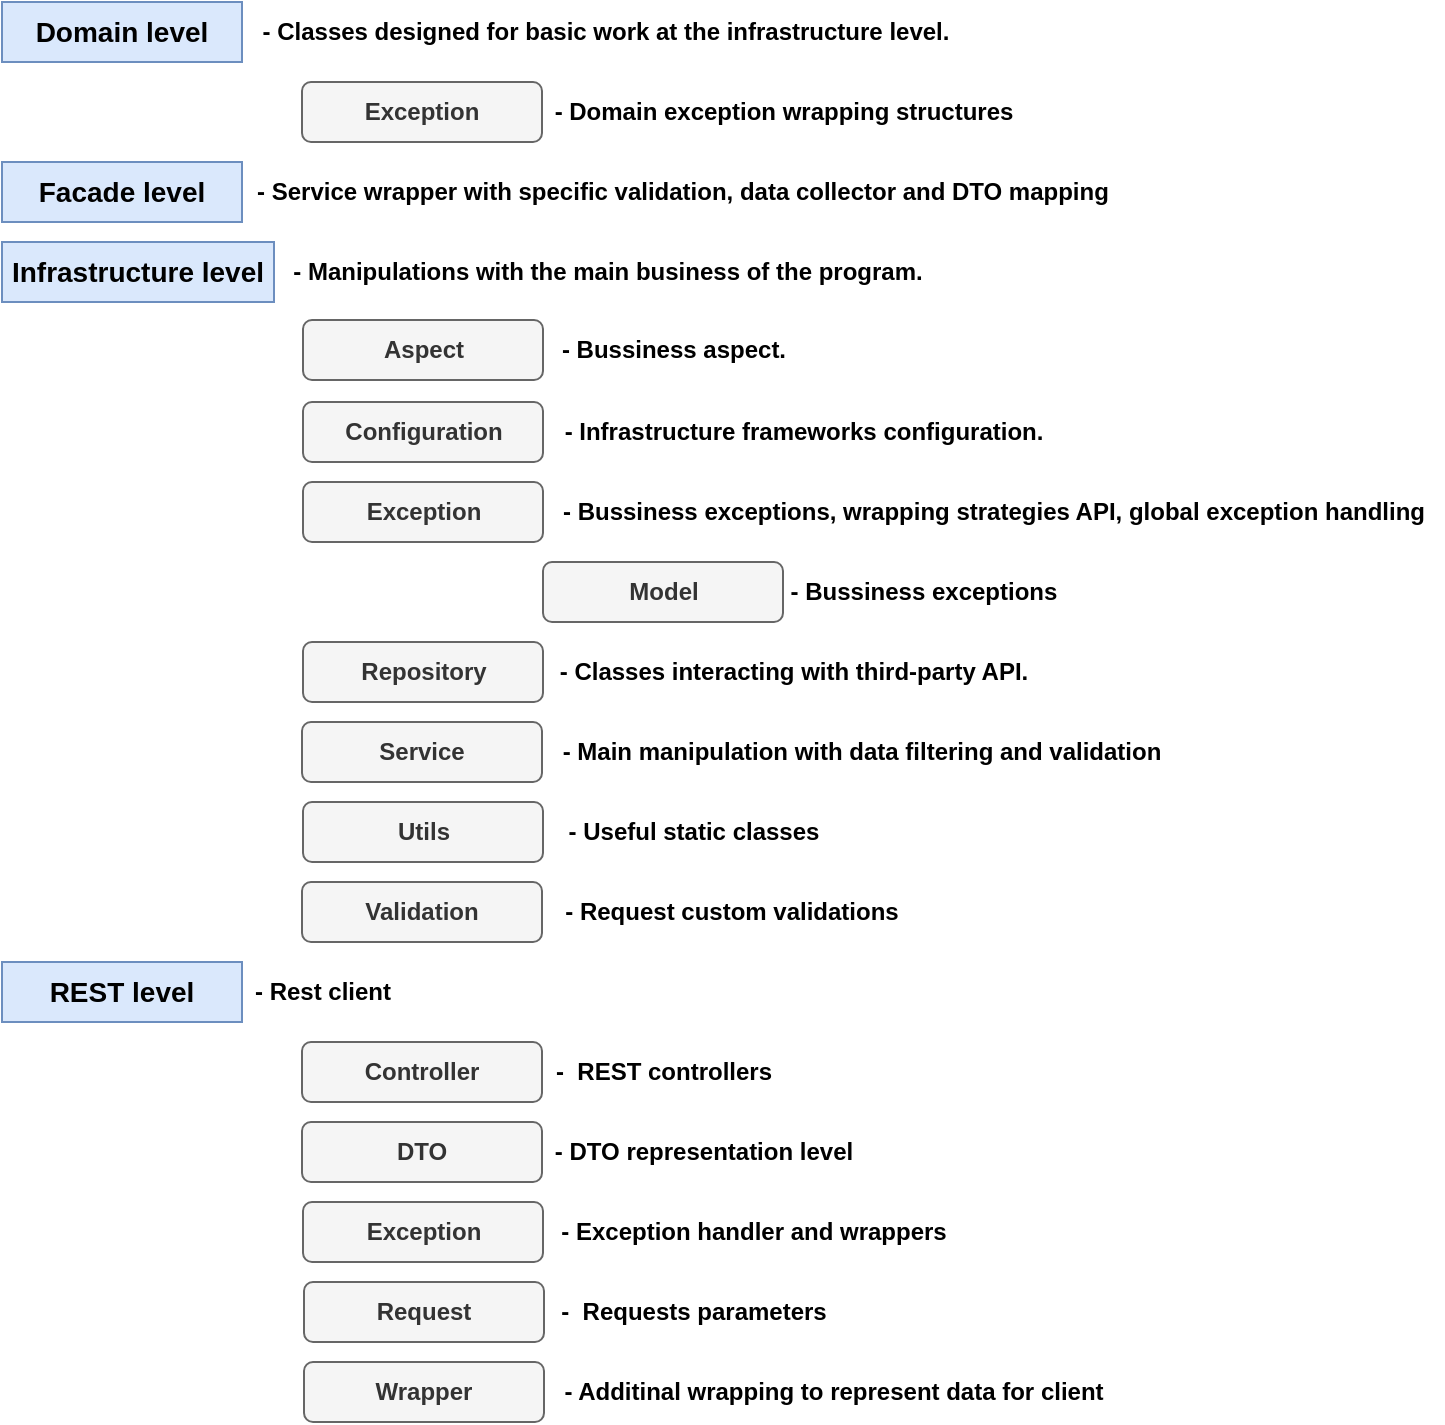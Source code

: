 <mxfile version="21.6.8" type="device">
  <diagram name="Страница 1" id="7d_37-fTi4GixDlDA_kG">
    <mxGraphModel dx="521" dy="557" grid="1" gridSize="10" guides="1" tooltips="1" connect="1" arrows="1" fold="1" page="1" pageScale="1" pageWidth="827" pageHeight="1169" background="#ffffff" math="0" shadow="0">
      <root>
        <mxCell id="0" />
        <mxCell id="1" parent="0" />
        <mxCell id="MtCZTmYr21M7vjXc_pHW-1" value="&lt;b&gt;&lt;font style=&quot;font-size: 14px;&quot;&gt;Domain level&lt;/font&gt;&lt;/b&gt;" style="rounded=0;whiteSpace=wrap;html=1;fillColor=#dae8fc;strokeColor=#6c8ebf;" parent="1" vertex="1">
          <mxGeometry width="120" height="30" as="geometry" />
        </mxCell>
        <mxCell id="MtCZTmYr21M7vjXc_pHW-2" value="&lt;b&gt;&lt;font style=&quot;font-size: 14px;&quot;&gt;Infrastructure level&lt;/font&gt;&lt;/b&gt;" style="rounded=0;whiteSpace=wrap;html=1;fillColor=#dae8fc;strokeColor=#6c8ebf;" parent="1" vertex="1">
          <mxGeometry y="120" width="136" height="30" as="geometry" />
        </mxCell>
        <mxCell id="MtCZTmYr21M7vjXc_pHW-7" value="&lt;b&gt;Repository&lt;/b&gt;" style="rounded=1;whiteSpace=wrap;html=1;fillColor=#f5f5f5;fontColor=#333333;strokeColor=#666666;" parent="1" vertex="1">
          <mxGeometry x="150.5" y="320" width="120" height="30" as="geometry" />
        </mxCell>
        <mxCell id="MtCZTmYr21M7vjXc_pHW-9" value="&lt;b&gt;Exception&lt;/b&gt;" style="rounded=1;whiteSpace=wrap;html=1;fillColor=#f5f5f5;fontColor=#333333;strokeColor=#666666;" parent="1" vertex="1">
          <mxGeometry x="150.5" y="240" width="120" height="30" as="geometry" />
        </mxCell>
        <mxCell id="MtCZTmYr21M7vjXc_pHW-11" value="&lt;b&gt;Service&lt;/b&gt;" style="rounded=1;whiteSpace=wrap;html=1;fillColor=#f5f5f5;fontColor=#333333;strokeColor=#666666;" parent="1" vertex="1">
          <mxGeometry x="150" y="360" width="120" height="30" as="geometry" />
        </mxCell>
        <mxCell id="MtCZTmYr21M7vjXc_pHW-12" value="&lt;b&gt;&lt;font style=&quot;font-size: 14px;&quot;&gt;Facade level&lt;/font&gt;&lt;/b&gt;" style="rounded=0;whiteSpace=wrap;html=1;fillColor=#dae8fc;strokeColor=#6c8ebf;" parent="1" vertex="1">
          <mxGeometry y="80" width="120" height="30" as="geometry" />
        </mxCell>
        <mxCell id="OrPyA3RsfU1pUgoPuXtA-1" value="&lt;b&gt;Configuration&lt;/b&gt;" style="rounded=1;whiteSpace=wrap;html=1;fillColor=#f5f5f5;fontColor=#333333;strokeColor=#666666;" parent="1" vertex="1">
          <mxGeometry x="150.5" y="200" width="120" height="30" as="geometry" />
        </mxCell>
        <mxCell id="OrPyA3RsfU1pUgoPuXtA-22" value="&lt;b&gt;DTO&lt;/b&gt;" style="rounded=1;whiteSpace=wrap;html=1;fillColor=#f5f5f5;fontColor=#333333;strokeColor=#666666;" parent="1" vertex="1">
          <mxGeometry x="150" y="560" width="120" height="30" as="geometry" />
        </mxCell>
        <mxCell id="OrPyA3RsfU1pUgoPuXtA-31" value="&lt;b&gt;Utils&lt;/b&gt;" style="rounded=1;whiteSpace=wrap;html=1;fillColor=#f5f5f5;fontColor=#333333;strokeColor=#666666;" parent="1" vertex="1">
          <mxGeometry x="150.5" y="400" width="120" height="30" as="geometry" />
        </mxCell>
        <mxCell id="7jz2_esBmiBCuAwYqWAt-1" value="&lt;b&gt;Aspect&lt;/b&gt;" style="rounded=1;whiteSpace=wrap;html=1;fillColor=#f5f5f5;fontColor=#333333;strokeColor=#666666;" parent="1" vertex="1">
          <mxGeometry x="150.5" y="159" width="120" height="30" as="geometry" />
        </mxCell>
        <mxCell id="l8bWjbpyHUI-m3LitHQ1-9" value="&lt;b&gt;-&amp;nbsp;Classes designed for basic work at the infrastructure level.&lt;/b&gt;" style="text;html=1;strokeColor=none;fillColor=none;align=center;verticalAlign=middle;whiteSpace=wrap;rounded=0;" parent="1" vertex="1">
          <mxGeometry x="120" width="364" height="30" as="geometry" />
        </mxCell>
        <mxCell id="l8bWjbpyHUI-m3LitHQ1-10" value="&lt;b&gt;- Manipulations with the main business of the program.&lt;/b&gt;" style="text;html=1;strokeColor=none;fillColor=none;align=center;verticalAlign=middle;whiteSpace=wrap;rounded=0;" parent="1" vertex="1">
          <mxGeometry x="136" y="120" width="334" height="30" as="geometry" />
        </mxCell>
        <mxCell id="l8bWjbpyHUI-m3LitHQ1-11" value="&lt;b&gt;-&amp;nbsp;Classes interacting with third-party API.&lt;/b&gt;" style="text;html=1;strokeColor=none;fillColor=none;align=center;verticalAlign=middle;whiteSpace=wrap;rounded=0;" parent="1" vertex="1">
          <mxGeometry x="270.5" y="320" width="250" height="30" as="geometry" />
        </mxCell>
        <mxCell id="l8bWjbpyHUI-m3LitHQ1-12" value="&lt;b&gt;- Bussiness aspect.&lt;/b&gt;" style="text;html=1;strokeColor=none;fillColor=none;align=center;verticalAlign=middle;whiteSpace=wrap;rounded=0;" parent="1" vertex="1">
          <mxGeometry x="270.5" y="159" width="130" height="30" as="geometry" />
        </mxCell>
        <mxCell id="l8bWjbpyHUI-m3LitHQ1-13" value="&lt;b&gt;- Infrastructure frameworks configuration.&lt;/b&gt;" style="text;html=1;strokeColor=none;fillColor=none;align=center;verticalAlign=middle;whiteSpace=wrap;rounded=0;" parent="1" vertex="1">
          <mxGeometry x="270.5" y="200" width="260" height="30" as="geometry" />
        </mxCell>
        <mxCell id="l8bWjbpyHUI-m3LitHQ1-14" value="&lt;b&gt;- Bussiness exceptions, wrapping strategies API, global exception handling&lt;/b&gt;" style="text;html=1;strokeColor=none;fillColor=none;align=center;verticalAlign=middle;whiteSpace=wrap;rounded=0;" parent="1" vertex="1">
          <mxGeometry x="270.5" y="240" width="450" height="30" as="geometry" />
        </mxCell>
        <mxCell id="l8bWjbpyHUI-m3LitHQ1-17" value="&lt;b&gt;- Main manipulation with data filtering and validation&lt;/b&gt;" style="text;html=1;strokeColor=none;fillColor=none;align=center;verticalAlign=middle;whiteSpace=wrap;rounded=0;" parent="1" vertex="1">
          <mxGeometry x="270" y="360" width="320" height="30" as="geometry" />
        </mxCell>
        <mxCell id="l8bWjbpyHUI-m3LitHQ1-18" value="&lt;b&gt;- Useful static classes&lt;/b&gt;" style="text;html=1;strokeColor=none;fillColor=none;align=center;verticalAlign=middle;whiteSpace=wrap;rounded=0;" parent="1" vertex="1">
          <mxGeometry x="270.5" y="400" width="150" height="30" as="geometry" />
        </mxCell>
        <mxCell id="l8bWjbpyHUI-m3LitHQ1-19" value="&lt;b&gt;- Service wrapper with specific validation, data collector and DTO mapping&lt;/b&gt;" style="text;html=1;strokeColor=none;fillColor=none;align=center;verticalAlign=middle;whiteSpace=wrap;rounded=0;" parent="1" vertex="1">
          <mxGeometry x="121" y="80" width="439" height="30" as="geometry" />
        </mxCell>
        <mxCell id="l8bWjbpyHUI-m3LitHQ1-20" value="&lt;b&gt;- DTO representation level&lt;/b&gt;" style="text;html=1;strokeColor=none;fillColor=none;align=center;verticalAlign=middle;whiteSpace=wrap;rounded=0;" parent="1" vertex="1">
          <mxGeometry x="270.5" y="560" width="159.5" height="30" as="geometry" />
        </mxCell>
        <mxCell id="3KQXKHueSYx6VL7PENla-1" value="&lt;b&gt;&lt;font style=&quot;font-size: 14px;&quot;&gt;REST level&lt;/font&gt;&lt;/b&gt;" style="rounded=0;whiteSpace=wrap;html=1;fillColor=#dae8fc;strokeColor=#6c8ebf;" parent="1" vertex="1">
          <mxGeometry y="480" width="120" height="30" as="geometry" />
        </mxCell>
        <mxCell id="V57Vf6CfbFbocXPLcUR7-2" value="&lt;b&gt;- Rest client&lt;/b&gt;" style="text;html=1;strokeColor=none;fillColor=none;align=center;verticalAlign=middle;whiteSpace=wrap;rounded=0;" parent="1" vertex="1">
          <mxGeometry x="121" y="480" width="79" height="30" as="geometry" />
        </mxCell>
        <mxCell id="V57Vf6CfbFbocXPLcUR7-3" value="&lt;b&gt;Controller&lt;/b&gt;" style="rounded=1;whiteSpace=wrap;html=1;fillColor=#f5f5f5;fontColor=#333333;strokeColor=#666666;" parent="1" vertex="1">
          <mxGeometry x="150" y="520" width="120" height="30" as="geometry" />
        </mxCell>
        <mxCell id="V57Vf6CfbFbocXPLcUR7-4" value="&lt;b&gt;-&amp;nbsp; REST controllers&lt;/b&gt;" style="text;html=1;strokeColor=none;fillColor=none;align=center;verticalAlign=middle;whiteSpace=wrap;rounded=0;" parent="1" vertex="1">
          <mxGeometry x="270.5" y="520" width="119.5" height="30" as="geometry" />
        </mxCell>
        <mxCell id="V57Vf6CfbFbocXPLcUR7-5" value="&lt;b&gt;Exception&lt;/b&gt;" style="rounded=1;whiteSpace=wrap;html=1;fillColor=#f5f5f5;fontColor=#333333;strokeColor=#666666;" parent="1" vertex="1">
          <mxGeometry x="150.5" y="600" width="120" height="30" as="geometry" />
        </mxCell>
        <mxCell id="V57Vf6CfbFbocXPLcUR7-6" value="&lt;b&gt;- Exception handler and wrappers&lt;/b&gt;" style="text;html=1;strokeColor=none;fillColor=none;align=center;verticalAlign=middle;whiteSpace=wrap;rounded=0;" parent="1" vertex="1">
          <mxGeometry x="270.5" y="600" width="209.5" height="30" as="geometry" />
        </mxCell>
        <mxCell id="V57Vf6CfbFbocXPLcUR7-7" value="&lt;b&gt;Request&lt;/b&gt;" style="rounded=1;whiteSpace=wrap;html=1;fillColor=#f5f5f5;fontColor=#333333;strokeColor=#666666;" parent="1" vertex="1">
          <mxGeometry x="151" y="640" width="120" height="30" as="geometry" />
        </mxCell>
        <mxCell id="V57Vf6CfbFbocXPLcUR7-8" value="&lt;b&gt;-&amp;nbsp; Requests parameters&lt;/b&gt;" style="text;html=1;strokeColor=none;fillColor=none;align=center;verticalAlign=middle;whiteSpace=wrap;rounded=0;" parent="1" vertex="1">
          <mxGeometry x="270.5" y="640" width="149.5" height="30" as="geometry" />
        </mxCell>
        <mxCell id="V57Vf6CfbFbocXPLcUR7-9" value="&lt;b&gt;Wrapper&lt;/b&gt;" style="rounded=1;whiteSpace=wrap;html=1;fillColor=#f5f5f5;fontColor=#333333;strokeColor=#666666;" parent="1" vertex="1">
          <mxGeometry x="151" y="680" width="120" height="30" as="geometry" />
        </mxCell>
        <mxCell id="V57Vf6CfbFbocXPLcUR7-10" value="&lt;b&gt;- Additinal wrapping to represent data for client&lt;/b&gt;" style="text;html=1;strokeColor=none;fillColor=none;align=center;verticalAlign=middle;whiteSpace=wrap;rounded=0;" parent="1" vertex="1">
          <mxGeometry x="270.5" y="680" width="290" height="30" as="geometry" />
        </mxCell>
        <mxCell id="g09mJZT6U3KNm6j9VS4c-1" value="&lt;b&gt;Exception&lt;/b&gt;" style="rounded=1;whiteSpace=wrap;html=1;fillColor=#f5f5f5;fontColor=#333333;strokeColor=#666666;" parent="1" vertex="1">
          <mxGeometry x="150" y="40" width="120" height="30" as="geometry" />
        </mxCell>
        <mxCell id="g09mJZT6U3KNm6j9VS4c-2" value="&lt;b&gt;- Domain exception wrapping structures&lt;/b&gt;" style="text;html=1;strokeColor=none;fillColor=none;align=center;verticalAlign=middle;whiteSpace=wrap;rounded=0;" parent="1" vertex="1">
          <mxGeometry x="270.5" y="40" width="240" height="30" as="geometry" />
        </mxCell>
        <mxCell id="Ft-assZ2AyAAvlQpf20G-1" value="&lt;b&gt;Model&lt;/b&gt;" style="rounded=1;whiteSpace=wrap;html=1;fillColor=#f5f5f5;fontColor=#333333;strokeColor=#666666;" vertex="1" parent="1">
          <mxGeometry x="270.5" y="280" width="120" height="30" as="geometry" />
        </mxCell>
        <mxCell id="Ft-assZ2AyAAvlQpf20G-2" value="&lt;b&gt;- Bussiness exceptions&lt;/b&gt;" style="text;html=1;strokeColor=none;fillColor=none;align=center;verticalAlign=middle;whiteSpace=wrap;rounded=0;" vertex="1" parent="1">
          <mxGeometry x="390.5" y="280" width="139.5" height="30" as="geometry" />
        </mxCell>
        <mxCell id="Ft-assZ2AyAAvlQpf20G-3" value="&lt;b&gt;Validation&lt;/b&gt;" style="rounded=1;whiteSpace=wrap;html=1;fillColor=#f5f5f5;fontColor=#333333;strokeColor=#666666;" vertex="1" parent="1">
          <mxGeometry x="150" y="440" width="120" height="30" as="geometry" />
        </mxCell>
        <mxCell id="Ft-assZ2AyAAvlQpf20G-4" value="&lt;b&gt;- Request custom validations&lt;/b&gt;" style="text;html=1;strokeColor=none;fillColor=none;align=center;verticalAlign=middle;whiteSpace=wrap;rounded=0;" vertex="1" parent="1">
          <mxGeometry x="270" y="440" width="190" height="30" as="geometry" />
        </mxCell>
      </root>
    </mxGraphModel>
  </diagram>
</mxfile>
